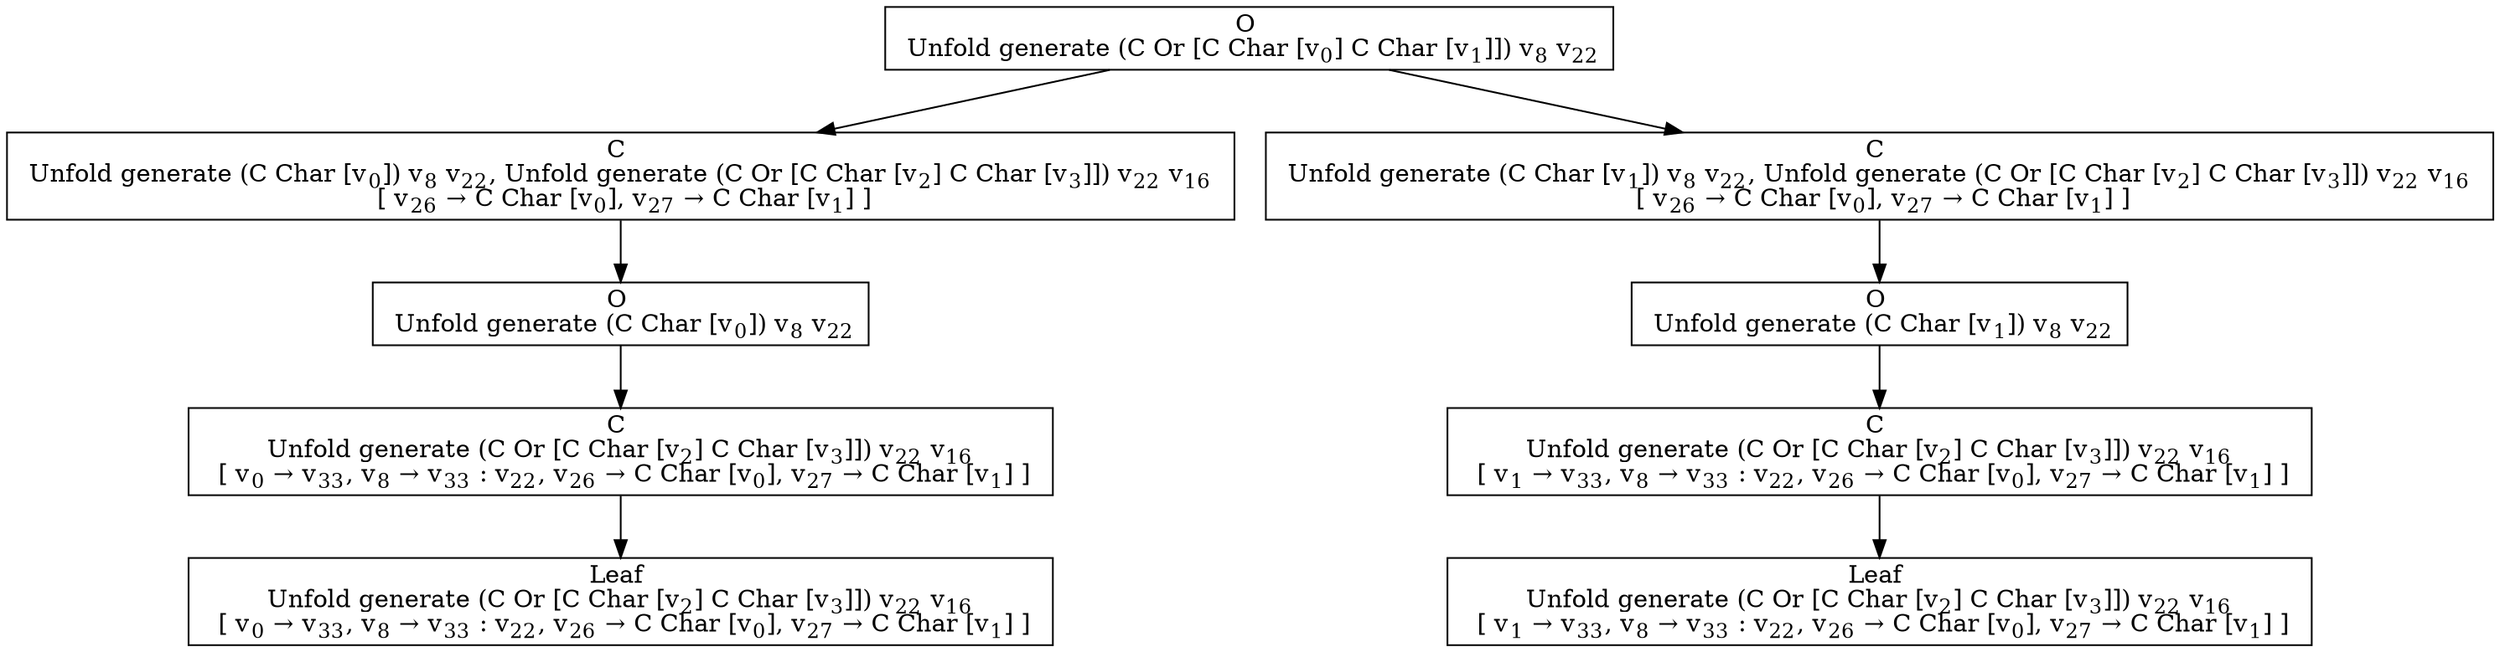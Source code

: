 digraph {
    graph [rankdir=TB
          ,bgcolor=transparent];
    node [shape=box
         ,fillcolor=white
         ,style=filled];
    0 [label=<O <BR/> Unfold generate (C Or [C Char [v<SUB>0</SUB>] C Char [v<SUB>1</SUB>]]) v<SUB>8</SUB> v<SUB>22</SUB>>];
    1 [label=<C <BR/> Unfold generate (C Char [v<SUB>0</SUB>]) v<SUB>8</SUB> v<SUB>22</SUB>, Unfold generate (C Or [C Char [v<SUB>2</SUB>] C Char [v<SUB>3</SUB>]]) v<SUB>22</SUB> v<SUB>16</SUB> <BR/>  [ v<SUB>26</SUB> &rarr; C Char [v<SUB>0</SUB>], v<SUB>27</SUB> &rarr; C Char [v<SUB>1</SUB>] ] >];
    2 [label=<C <BR/> Unfold generate (C Char [v<SUB>1</SUB>]) v<SUB>8</SUB> v<SUB>22</SUB>, Unfold generate (C Or [C Char [v<SUB>2</SUB>] C Char [v<SUB>3</SUB>]]) v<SUB>22</SUB> v<SUB>16</SUB> <BR/>  [ v<SUB>26</SUB> &rarr; C Char [v<SUB>0</SUB>], v<SUB>27</SUB> &rarr; C Char [v<SUB>1</SUB>] ] >];
    3 [label=<O <BR/> Unfold generate (C Char [v<SUB>0</SUB>]) v<SUB>8</SUB> v<SUB>22</SUB>>];
    4 [label=<C <BR/> Unfold generate (C Or [C Char [v<SUB>2</SUB>] C Char [v<SUB>3</SUB>]]) v<SUB>22</SUB> v<SUB>16</SUB> <BR/>  [ v<SUB>0</SUB> &rarr; v<SUB>33</SUB>, v<SUB>8</SUB> &rarr; v<SUB>33</SUB> : v<SUB>22</SUB>, v<SUB>26</SUB> &rarr; C Char [v<SUB>0</SUB>], v<SUB>27</SUB> &rarr; C Char [v<SUB>1</SUB>] ] >];
    5 [label=<Leaf <BR/> Unfold generate (C Or [C Char [v<SUB>2</SUB>] C Char [v<SUB>3</SUB>]]) v<SUB>22</SUB> v<SUB>16</SUB> <BR/>  [ v<SUB>0</SUB> &rarr; v<SUB>33</SUB>, v<SUB>8</SUB> &rarr; v<SUB>33</SUB> : v<SUB>22</SUB>, v<SUB>26</SUB> &rarr; C Char [v<SUB>0</SUB>], v<SUB>27</SUB> &rarr; C Char [v<SUB>1</SUB>] ] >];
    6 [label=<O <BR/> Unfold generate (C Char [v<SUB>1</SUB>]) v<SUB>8</SUB> v<SUB>22</SUB>>];
    7 [label=<C <BR/> Unfold generate (C Or [C Char [v<SUB>2</SUB>] C Char [v<SUB>3</SUB>]]) v<SUB>22</SUB> v<SUB>16</SUB> <BR/>  [ v<SUB>1</SUB> &rarr; v<SUB>33</SUB>, v<SUB>8</SUB> &rarr; v<SUB>33</SUB> : v<SUB>22</SUB>, v<SUB>26</SUB> &rarr; C Char [v<SUB>0</SUB>], v<SUB>27</SUB> &rarr; C Char [v<SUB>1</SUB>] ] >];
    8 [label=<Leaf <BR/> Unfold generate (C Or [C Char [v<SUB>2</SUB>] C Char [v<SUB>3</SUB>]]) v<SUB>22</SUB> v<SUB>16</SUB> <BR/>  [ v<SUB>1</SUB> &rarr; v<SUB>33</SUB>, v<SUB>8</SUB> &rarr; v<SUB>33</SUB> : v<SUB>22</SUB>, v<SUB>26</SUB> &rarr; C Char [v<SUB>0</SUB>], v<SUB>27</SUB> &rarr; C Char [v<SUB>1</SUB>] ] >];
    0 -> 1 [label=""];
    0 -> 2 [label=""];
    1 -> 3 [label=""];
    2 -> 6 [label=""];
    3 -> 4 [label=""];
    4 -> 5 [label=""];
    6 -> 7 [label=""];
    7 -> 8 [label=""];
}